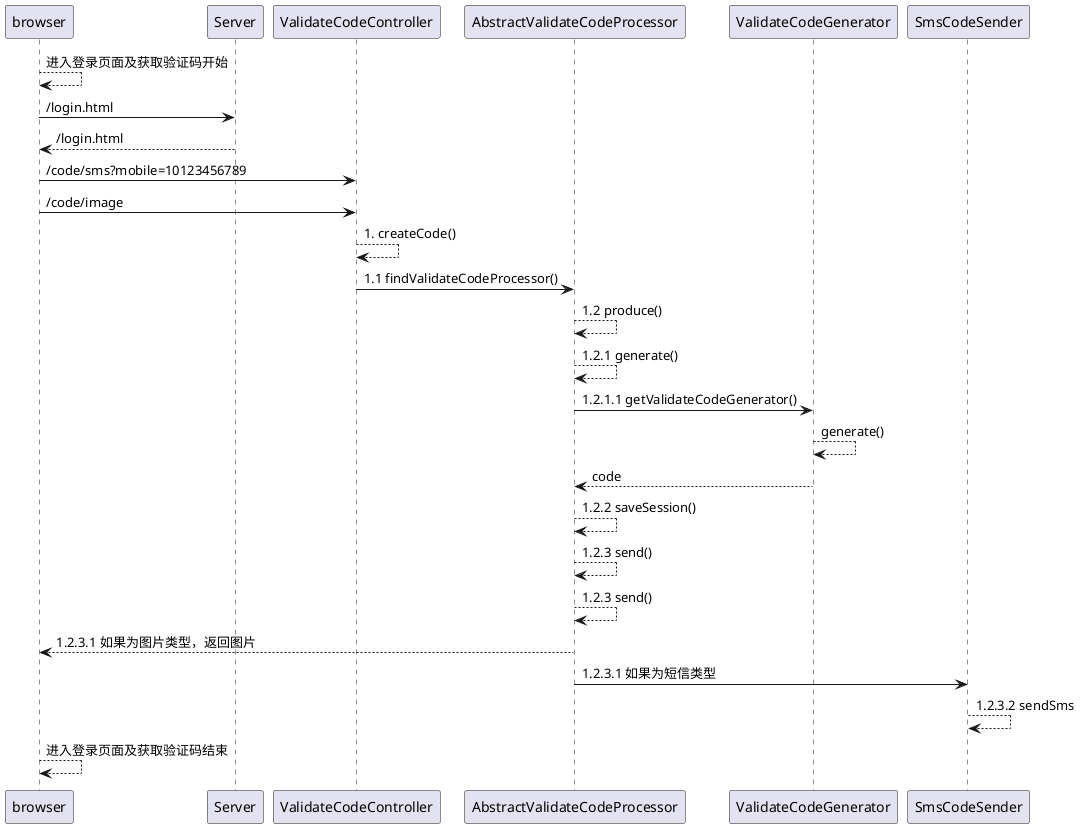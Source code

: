 @startuml

browser --> browser: 进入登录页面及获取验证码开始

browser -> Server: /login.html
Server --> browser: /login.html
browser -> ValidateCodeController: /code/sms?mobile=10123456789
browser -> ValidateCodeController: /code/image

ValidateCodeController --> ValidateCodeController: 1. createCode()
ValidateCodeController -> AbstractValidateCodeProcessor: 1.1 findValidateCodeProcessor()

AbstractValidateCodeProcessor --> AbstractValidateCodeProcessor: 1.2 produce()
AbstractValidateCodeProcessor --> AbstractValidateCodeProcessor: 1.2.1 generate()
AbstractValidateCodeProcessor -> ValidateCodeGenerator: 1.2.1.1 getValidateCodeGenerator()

ValidateCodeGenerator --> ValidateCodeGenerator: generate()
ValidateCodeGenerator --> AbstractValidateCodeProcessor: code

AbstractValidateCodeProcessor --> AbstractValidateCodeProcessor: 1.2.2 saveSession()
AbstractValidateCodeProcessor --> AbstractValidateCodeProcessor: 1.2.3 send()
AbstractValidateCodeProcessor --> AbstractValidateCodeProcessor: 1.2.3 send()
AbstractValidateCodeProcessor --> browser: 1.2.3.1 如果为图片类型，返回图片
AbstractValidateCodeProcessor -> SmsCodeSender: 1.2.3.1 如果为短信类型

SmsCodeSender --> SmsCodeSender: 1.2.3.2 sendSms

browser --> browser: 进入登录页面及获取验证码结束

@enduml